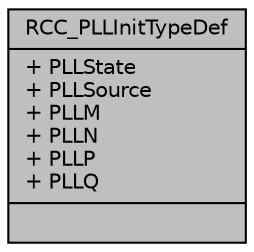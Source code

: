 digraph "RCC_PLLInitTypeDef"
{
  edge [fontname="Helvetica",fontsize="10",labelfontname="Helvetica",labelfontsize="10"];
  node [fontname="Helvetica",fontsize="10",shape=record];
  Node1 [label="{RCC_PLLInitTypeDef\n|+ PLLState\l+ PLLSource\l+ PLLM\l+ PLLN\l+ PLLP\l+ PLLQ\l|}",height=0.2,width=0.4,color="black", fillcolor="grey75", style="filled", fontcolor="black"];
}

